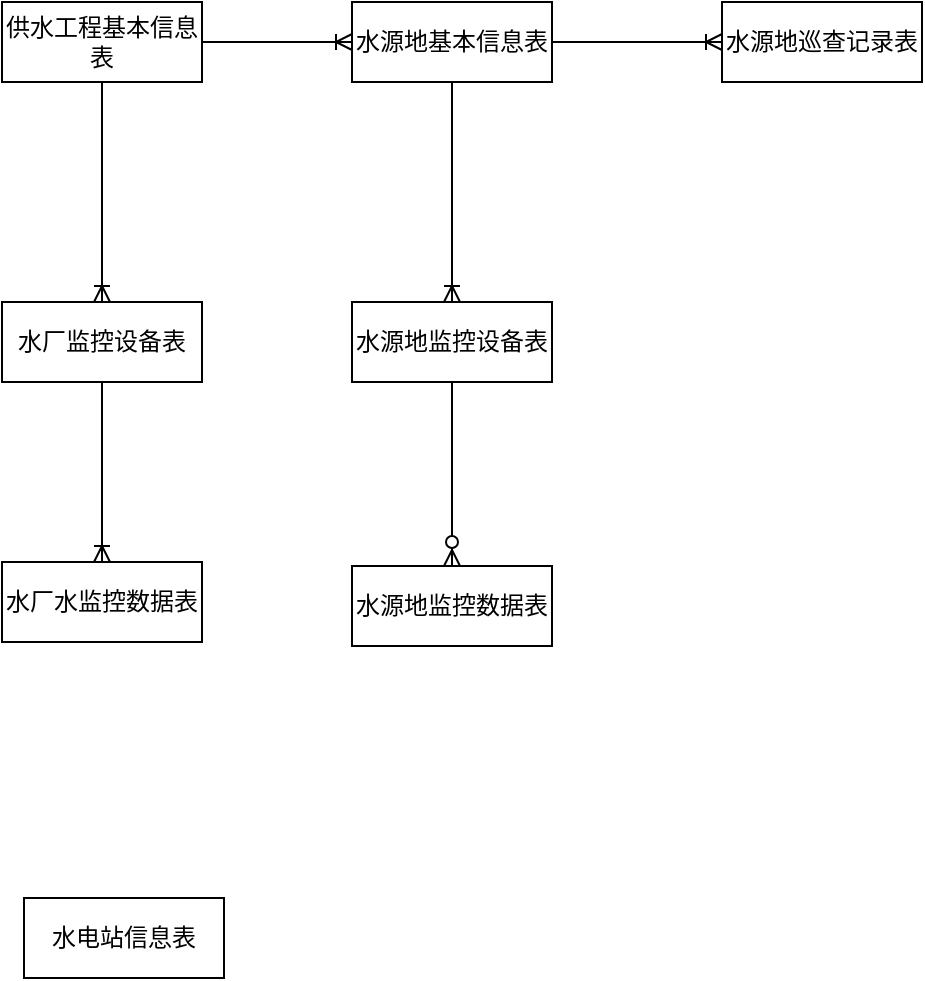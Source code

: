 <mxfile version="14.1.8" type="github">
  <diagram id="R2lEEEUBdFMjLlhIrx00" name="Page-1">
    <mxGraphModel dx="601" dy="483" grid="0" gridSize="10" guides="1" tooltips="1" connect="1" arrows="1" fold="1" page="0" pageScale="1" pageWidth="850" pageHeight="1100" math="0" shadow="0" extFonts="Permanent Marker^https://fonts.googleapis.com/css?family=Permanent+Marker">
      <root>
        <mxCell id="0" />
        <mxCell id="1" parent="0" />
        <mxCell id="utO9Kj6KLsNNvzCChyN6-2" value="供水工程基本信息表" style="whiteSpace=wrap;html=1;align=center;" parent="1" vertex="1">
          <mxGeometry x="200" y="140" width="100" height="40" as="geometry" />
        </mxCell>
        <mxCell id="utO9Kj6KLsNNvzCChyN6-3" value="水源地基本信息表" style="whiteSpace=wrap;html=1;align=center;" parent="1" vertex="1">
          <mxGeometry x="375" y="140" width="100" height="40" as="geometry" />
        </mxCell>
        <mxCell id="utO9Kj6KLsNNvzCChyN6-4" value="水源地巡查记录表" style="whiteSpace=wrap;html=1;align=center;" parent="1" vertex="1">
          <mxGeometry x="560" y="140" width="100" height="40" as="geometry" />
        </mxCell>
        <mxCell id="utO9Kj6KLsNNvzCChyN6-5" value="" style="edgeStyle=entityRelationEdgeStyle;fontSize=12;html=1;endArrow=ERoneToMany;exitX=1;exitY=0.5;exitDx=0;exitDy=0;" parent="1" source="utO9Kj6KLsNNvzCChyN6-3" target="utO9Kj6KLsNNvzCChyN6-4" edge="1">
          <mxGeometry width="100" height="100" relative="1" as="geometry">
            <mxPoint x="420" y="380" as="sourcePoint" />
            <mxPoint x="520" y="280" as="targetPoint" />
          </mxGeometry>
        </mxCell>
        <mxCell id="utO9Kj6KLsNNvzCChyN6-6" value="水源地监控设备表" style="whiteSpace=wrap;html=1;align=center;" parent="1" vertex="1">
          <mxGeometry x="375" y="290" width="100" height="40" as="geometry" />
        </mxCell>
        <mxCell id="utO9Kj6KLsNNvzCChyN6-7" value="" style="fontSize=12;html=1;endArrow=ERoneToMany;entryX=0.5;entryY=0;entryDx=0;entryDy=0;" parent="1" source="utO9Kj6KLsNNvzCChyN6-3" target="utO9Kj6KLsNNvzCChyN6-6" edge="1">
          <mxGeometry width="100" height="100" relative="1" as="geometry">
            <mxPoint x="470" y="320" as="sourcePoint" />
            <mxPoint x="570" y="220" as="targetPoint" />
          </mxGeometry>
        </mxCell>
        <mxCell id="utO9Kj6KLsNNvzCChyN6-8" value="水源地监控数据表" style="whiteSpace=wrap;html=1;align=center;" parent="1" vertex="1">
          <mxGeometry x="375" y="422" width="100" height="40" as="geometry" />
        </mxCell>
        <mxCell id="utO9Kj6KLsNNvzCChyN6-9" value="" style="fontSize=12;html=1;endArrow=ERzeroToMany;endFill=1;exitX=0.5;exitY=1;exitDx=0;exitDy=0;entryX=0.5;entryY=0;entryDx=0;entryDy=0;" parent="1" source="utO9Kj6KLsNNvzCChyN6-6" target="utO9Kj6KLsNNvzCChyN6-8" edge="1">
          <mxGeometry width="100" height="100" relative="1" as="geometry">
            <mxPoint x="500" y="470" as="sourcePoint" />
            <mxPoint x="600" y="370" as="targetPoint" />
          </mxGeometry>
        </mxCell>
        <mxCell id="xRg_u-ajiNwcRpn-7tI3-1" value="" style="edgeStyle=entityRelationEdgeStyle;fontSize=12;html=1;endArrow=ERoneToMany;exitX=1;exitY=0.5;exitDx=0;exitDy=0;entryX=0;entryY=0.5;entryDx=0;entryDy=0;" edge="1" parent="1" source="utO9Kj6KLsNNvzCChyN6-2" target="utO9Kj6KLsNNvzCChyN6-3">
          <mxGeometry width="100" height="100" relative="1" as="geometry">
            <mxPoint x="260" y="310" as="sourcePoint" />
            <mxPoint x="360" y="210" as="targetPoint" />
          </mxGeometry>
        </mxCell>
        <mxCell id="xRg_u-ajiNwcRpn-7tI3-2" value="水厂监控设备表" style="whiteSpace=wrap;html=1;align=center;" vertex="1" parent="1">
          <mxGeometry x="200" y="290" width="100" height="40" as="geometry" />
        </mxCell>
        <mxCell id="xRg_u-ajiNwcRpn-7tI3-3" value="水厂水监控数据表" style="whiteSpace=wrap;html=1;align=center;" vertex="1" parent="1">
          <mxGeometry x="200" y="420" width="100" height="40" as="geometry" />
        </mxCell>
        <mxCell id="xRg_u-ajiNwcRpn-7tI3-4" value="" style="fontSize=12;html=1;endArrow=ERoneToMany;exitX=0.5;exitY=1;exitDx=0;exitDy=0;entryX=0.5;entryY=0;entryDx=0;entryDy=0;" edge="1" parent="1" source="utO9Kj6KLsNNvzCChyN6-2" target="xRg_u-ajiNwcRpn-7tI3-2">
          <mxGeometry width="100" height="100" relative="1" as="geometry">
            <mxPoint x="290" y="300" as="sourcePoint" />
            <mxPoint x="390" y="200" as="targetPoint" />
          </mxGeometry>
        </mxCell>
        <mxCell id="xRg_u-ajiNwcRpn-7tI3-5" value="" style="fontSize=12;html=1;endArrow=ERoneToMany;exitX=0.5;exitY=1;exitDx=0;exitDy=0;entryX=0.5;entryY=0;entryDx=0;entryDy=0;" edge="1" parent="1" source="xRg_u-ajiNwcRpn-7tI3-2" target="xRg_u-ajiNwcRpn-7tI3-3">
          <mxGeometry width="100" height="100" relative="1" as="geometry">
            <mxPoint x="330" y="440" as="sourcePoint" />
            <mxPoint x="430" y="340" as="targetPoint" />
          </mxGeometry>
        </mxCell>
        <mxCell id="xRg_u-ajiNwcRpn-7tI3-6" value="水电站信息表" style="whiteSpace=wrap;html=1;align=center;" vertex="1" parent="1">
          <mxGeometry x="211" y="588" width="100" height="40" as="geometry" />
        </mxCell>
      </root>
    </mxGraphModel>
  </diagram>
</mxfile>
